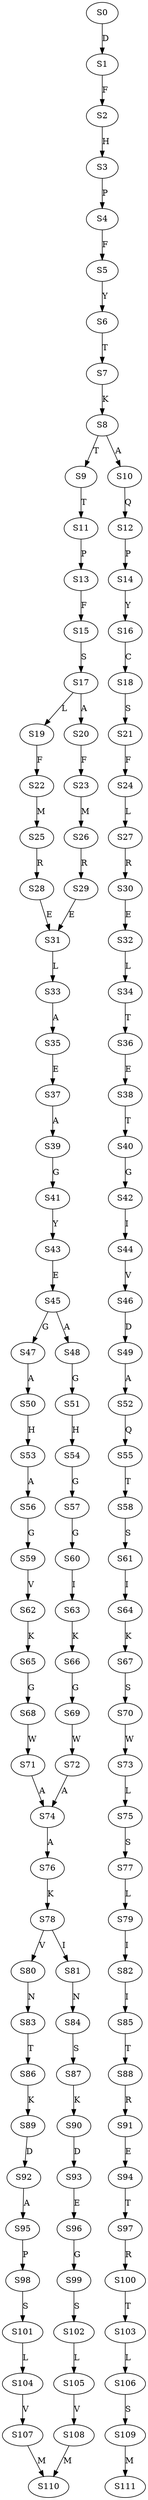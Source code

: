 strict digraph  {
	S0 -> S1 [ label = D ];
	S1 -> S2 [ label = F ];
	S2 -> S3 [ label = H ];
	S3 -> S4 [ label = P ];
	S4 -> S5 [ label = F ];
	S5 -> S6 [ label = Y ];
	S6 -> S7 [ label = T ];
	S7 -> S8 [ label = K ];
	S8 -> S9 [ label = T ];
	S8 -> S10 [ label = A ];
	S9 -> S11 [ label = T ];
	S10 -> S12 [ label = Q ];
	S11 -> S13 [ label = P ];
	S12 -> S14 [ label = P ];
	S13 -> S15 [ label = F ];
	S14 -> S16 [ label = Y ];
	S15 -> S17 [ label = S ];
	S16 -> S18 [ label = C ];
	S17 -> S19 [ label = L ];
	S17 -> S20 [ label = A ];
	S18 -> S21 [ label = S ];
	S19 -> S22 [ label = F ];
	S20 -> S23 [ label = F ];
	S21 -> S24 [ label = F ];
	S22 -> S25 [ label = M ];
	S23 -> S26 [ label = M ];
	S24 -> S27 [ label = L ];
	S25 -> S28 [ label = R ];
	S26 -> S29 [ label = R ];
	S27 -> S30 [ label = R ];
	S28 -> S31 [ label = E ];
	S29 -> S31 [ label = E ];
	S30 -> S32 [ label = E ];
	S31 -> S33 [ label = L ];
	S32 -> S34 [ label = L ];
	S33 -> S35 [ label = A ];
	S34 -> S36 [ label = T ];
	S35 -> S37 [ label = E ];
	S36 -> S38 [ label = E ];
	S37 -> S39 [ label = A ];
	S38 -> S40 [ label = T ];
	S39 -> S41 [ label = G ];
	S40 -> S42 [ label = G ];
	S41 -> S43 [ label = Y ];
	S42 -> S44 [ label = I ];
	S43 -> S45 [ label = E ];
	S44 -> S46 [ label = V ];
	S45 -> S47 [ label = G ];
	S45 -> S48 [ label = A ];
	S46 -> S49 [ label = D ];
	S47 -> S50 [ label = A ];
	S48 -> S51 [ label = G ];
	S49 -> S52 [ label = A ];
	S50 -> S53 [ label = H ];
	S51 -> S54 [ label = H ];
	S52 -> S55 [ label = Q ];
	S53 -> S56 [ label = A ];
	S54 -> S57 [ label = G ];
	S55 -> S58 [ label = T ];
	S56 -> S59 [ label = G ];
	S57 -> S60 [ label = G ];
	S58 -> S61 [ label = S ];
	S59 -> S62 [ label = V ];
	S60 -> S63 [ label = I ];
	S61 -> S64 [ label = I ];
	S62 -> S65 [ label = K ];
	S63 -> S66 [ label = K ];
	S64 -> S67 [ label = K ];
	S65 -> S68 [ label = G ];
	S66 -> S69 [ label = G ];
	S67 -> S70 [ label = S ];
	S68 -> S71 [ label = W ];
	S69 -> S72 [ label = W ];
	S70 -> S73 [ label = W ];
	S71 -> S74 [ label = A ];
	S72 -> S74 [ label = A ];
	S73 -> S75 [ label = L ];
	S74 -> S76 [ label = A ];
	S75 -> S77 [ label = S ];
	S76 -> S78 [ label = K ];
	S77 -> S79 [ label = L ];
	S78 -> S80 [ label = V ];
	S78 -> S81 [ label = I ];
	S79 -> S82 [ label = I ];
	S80 -> S83 [ label = N ];
	S81 -> S84 [ label = N ];
	S82 -> S85 [ label = I ];
	S83 -> S86 [ label = T ];
	S84 -> S87 [ label = S ];
	S85 -> S88 [ label = T ];
	S86 -> S89 [ label = K ];
	S87 -> S90 [ label = K ];
	S88 -> S91 [ label = R ];
	S89 -> S92 [ label = D ];
	S90 -> S93 [ label = D ];
	S91 -> S94 [ label = E ];
	S92 -> S95 [ label = A ];
	S93 -> S96 [ label = E ];
	S94 -> S97 [ label = T ];
	S95 -> S98 [ label = P ];
	S96 -> S99 [ label = G ];
	S97 -> S100 [ label = R ];
	S98 -> S101 [ label = S ];
	S99 -> S102 [ label = S ];
	S100 -> S103 [ label = T ];
	S101 -> S104 [ label = L ];
	S102 -> S105 [ label = L ];
	S103 -> S106 [ label = L ];
	S104 -> S107 [ label = V ];
	S105 -> S108 [ label = V ];
	S106 -> S109 [ label = S ];
	S107 -> S110 [ label = M ];
	S108 -> S110 [ label = M ];
	S109 -> S111 [ label = M ];
}
